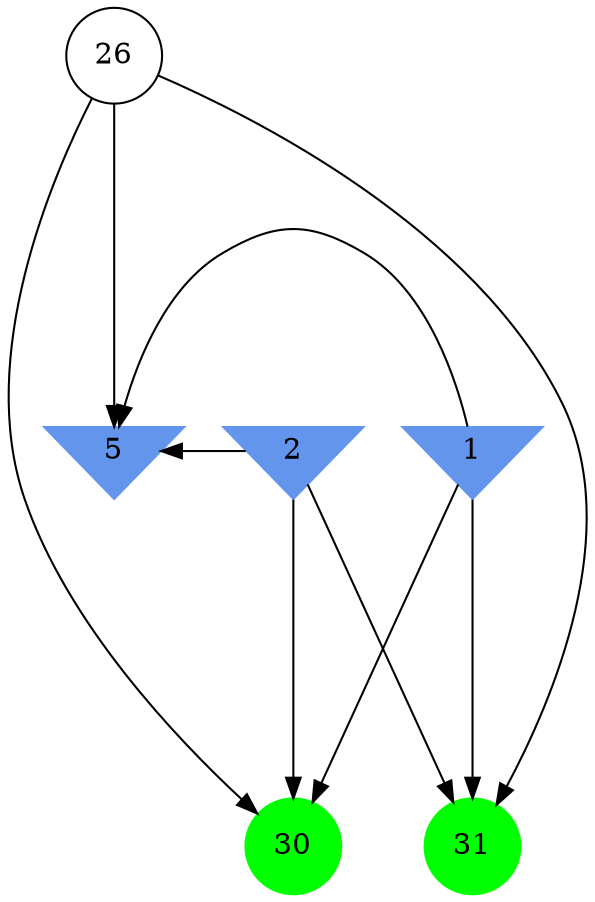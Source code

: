 digraph brain {
	ranksep=2.0;
	1 [shape=invtriangle,style=filled,color=cornflowerblue];
	2 [shape=invtriangle,style=filled,color=cornflowerblue];
	5 [shape=invtriangle,style=filled,color=cornflowerblue];
	26 [shape=circle,color=black];
	30 [shape=circle,style=filled,color=green];
	31 [shape=circle,style=filled,color=green];
	2	->	5;
	2	->	31;
	2	->	30;
	26	->	5;
	26	->	31;
	26	->	30;
	1	->	5;
	1	->	31;
	1	->	30;
	{ rank=same; 1; 2; 5; }
	{ rank=same; 26; }
	{ rank=same; 30; 31; }
}
